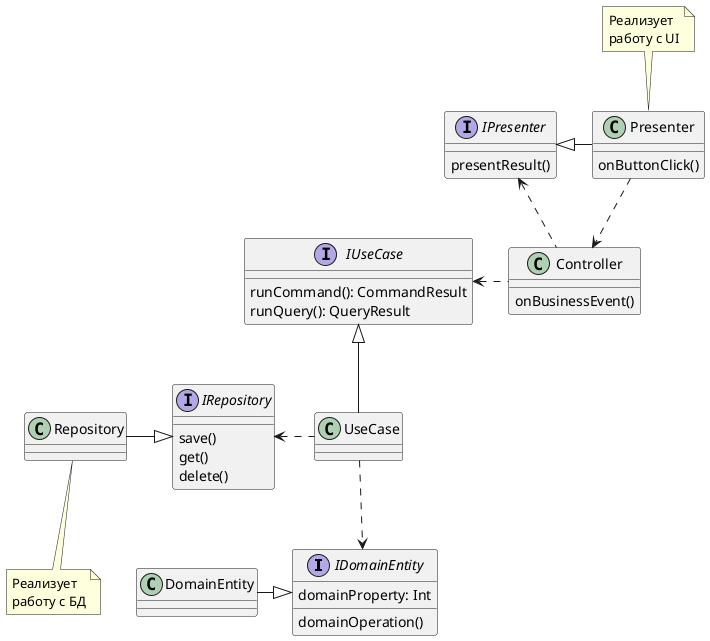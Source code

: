 @startuml
'https://plantuml.com/class-diagram

interface IDomainEntity{
    domainProperty: Int
    domainOperation()
}
class DomainEntity
DomainEntity -r-|> IDomainEntity

interface IRepository{
    save()
    get()
    delete()
}

class Repository
IRepository <|-l- Repository
note bottom of Repository: Реализует \nработу с БД

interface IPresenter{
    presentResult()
}

class Presenter{
    onButtonClick()
}
IPresenter <|-r- Presenter
note top of Presenter: Реализует \nработу с UI

/'
interface IView{
    displayInfo()
}
class View
IView <|-r- View
Presenter .u.> IView
'/
interface IUseCase{
    runCommand(): CommandResult
    runQuery(): QueryResult
}
class UseCase
IUseCase <|-d- UseCase

UseCase ..> IDomainEntity

class Controller{
    onBusinessEvent()
}

Controller .l.> IUseCase
UseCase .l.> IRepository
Controller .u.> IPresenter

Presenter .d.> Controller

@enduml